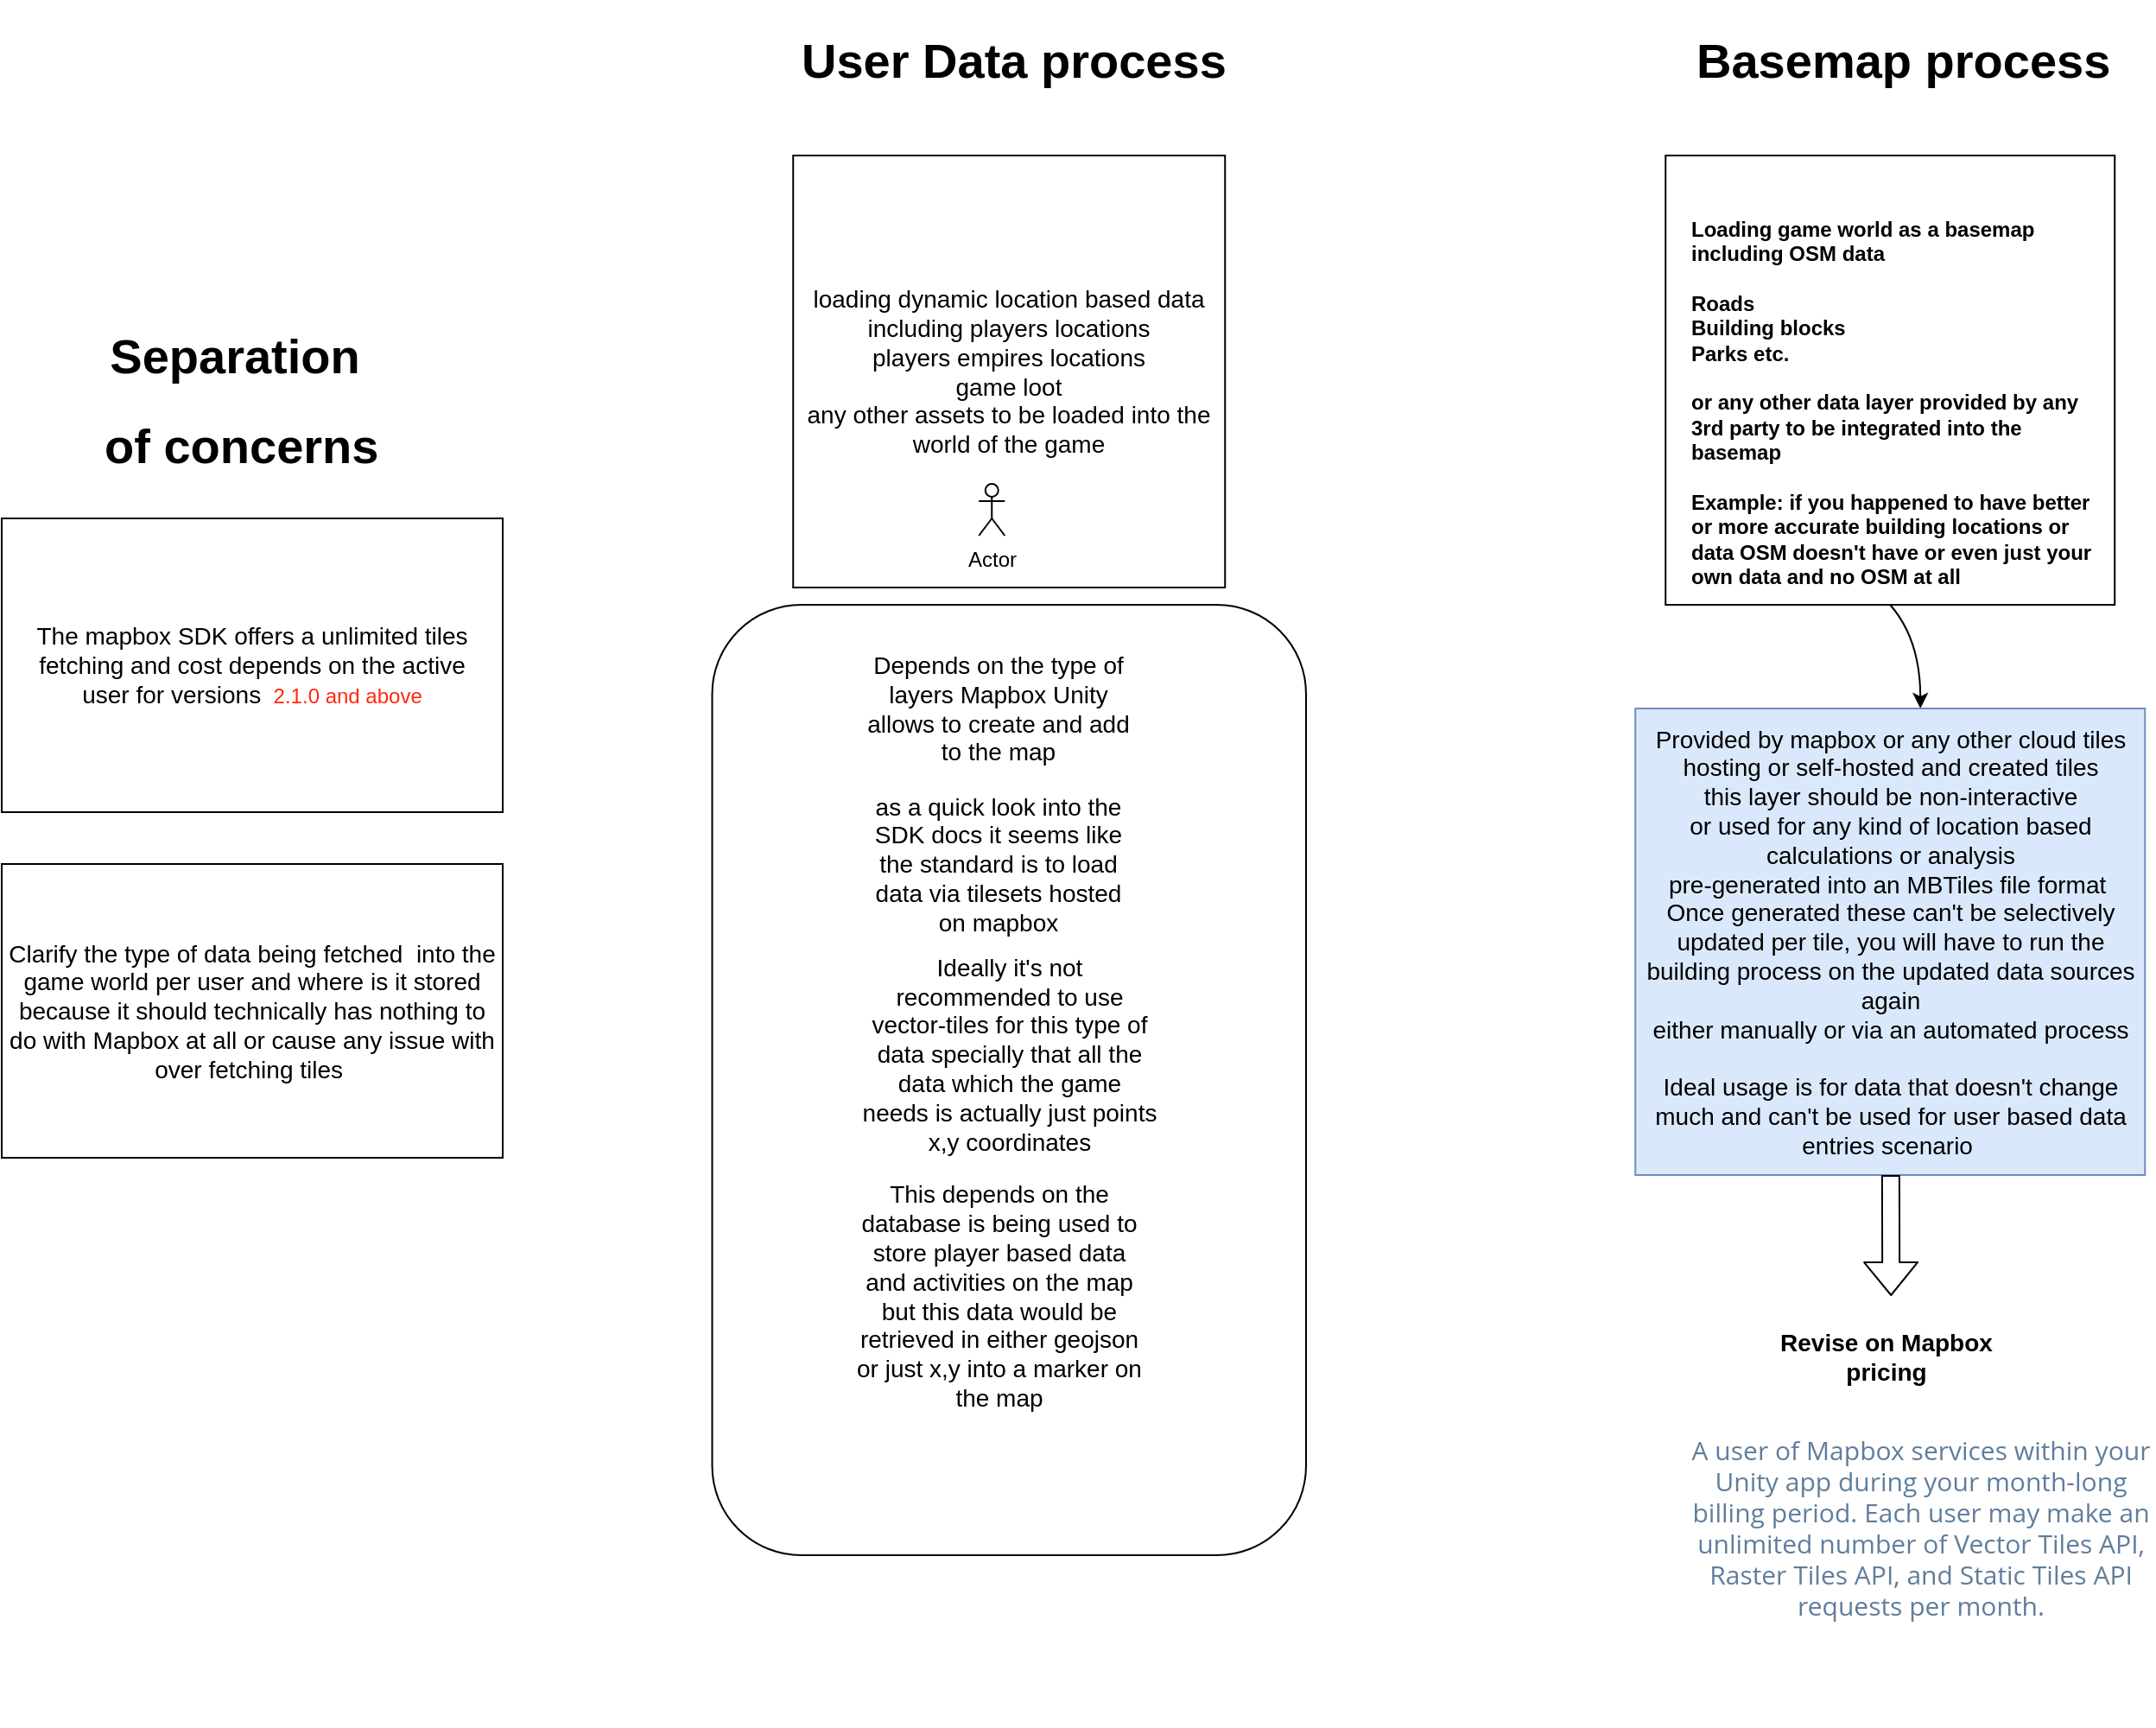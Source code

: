 <mxfile version="14.6.12" type="github">
  <diagram id="teF4p34R_M3iVLTVfffR" name="Page-1">
    <mxGraphModel dx="1596" dy="3134" grid="1" gridSize="10" guides="1" tooltips="1" connect="1" arrows="1" fold="1" page="1" pageScale="1" pageWidth="850" pageHeight="1100" math="0" shadow="0">
      <root>
        <mxCell id="0" />
        <mxCell id="1" parent="0" />
        <mxCell id="5qZYxId07lwyr9qLkioU-1" value="" style="whiteSpace=wrap;html=1;aspect=fixed;" vertex="1" parent="1">
          <mxGeometry x="1023.12" y="-1320" width="260" height="260" as="geometry" />
        </mxCell>
        <mxCell id="5qZYxId07lwyr9qLkioU-2" value="Loading game world as a basemap&lt;br&gt;including OSM data&lt;br&gt;&lt;br&gt;Roads&lt;br&gt;Building blocks&lt;br&gt;Parks etc.&lt;br&gt;&lt;br&gt;or any other data layer provided by any 3rd party to be integrated into the basemap&amp;nbsp;&lt;br&gt;&lt;br&gt;Example: if you happened to have better or more accurate building locations or data OSM doesn&#39;t have or even just your own data and no OSM at all" style="text;html=1;strokeColor=none;fillColor=none;align=left;verticalAlign=middle;whiteSpace=wrap;rounded=0;fontStyle=1" vertex="1" parent="1">
          <mxGeometry x="1035.62" y="-1285" width="240" height="215" as="geometry" />
        </mxCell>
        <mxCell id="5qZYxId07lwyr9qLkioU-3" value="loading dynamic location based data&lt;br style=&quot;font-size: 14px;&quot;&gt;including players locations&lt;br style=&quot;font-size: 14px;&quot;&gt;players empires locations&lt;br style=&quot;font-size: 14px;&quot;&gt;game loot&lt;br style=&quot;font-size: 14px;&quot;&gt;any other assets to be loaded into the world of the game" style="whiteSpace=wrap;html=1;aspect=fixed;fontSize=14;align=center;" vertex="1" parent="1">
          <mxGeometry x="518.12" y="-1320" width="250" height="250" as="geometry" />
        </mxCell>
        <mxCell id="5qZYxId07lwyr9qLkioU-4" value="Actor" style="shape=umlActor;verticalLabelPosition=bottom;verticalAlign=top;html=1;outlineConnect=0;" vertex="1" parent="1">
          <mxGeometry x="625.62" y="-1130" width="15" height="30" as="geometry" />
        </mxCell>
        <mxCell id="5qZYxId07lwyr9qLkioU-7" value="" style="curved=1;endArrow=classic;html=1;exitX=0.5;exitY=1;exitDx=0;exitDy=0;" edge="1" parent="1" source="5qZYxId07lwyr9qLkioU-1">
          <mxGeometry width="50" height="50" relative="1" as="geometry">
            <mxPoint x="875.62" y="-950" as="sourcePoint" />
            <mxPoint x="1170.62" y="-1000" as="targetPoint" />
            <Array as="points">
              <mxPoint x="1170.62" y="-1040" />
            </Array>
          </mxGeometry>
        </mxCell>
        <mxCell id="5qZYxId07lwyr9qLkioU-14" value="&#xa;&#xa;&lt;p class=&quot;color-gray mb18&quot; style=&quot;box-sizing: inherit; margin: 0px 0px 18px; padding: 0px; border: 0px; font-size: 15px; vertical-align: baseline; color: rgb(96, 125, 156); font-family: &amp;quot;open sans&amp;quot;, sans-serif; font-style: normal; font-weight: 400; letter-spacing: normal; text-indent: 0px; text-transform: none; word-spacing: 0px; background-color: rgb(255, 255, 255);&quot;&gt;A user of Mapbox services within your Unity app during your month-long billing period. Each user may make an unlimited number of Vector Tiles API, Raster Tiles API, and Static Tiles API requests per month.&lt;/p&gt;&lt;br class=&quot;Apple-interchange-newline&quot;&gt;&#xa;&#xa;" style="text;html=1;strokeColor=none;fillColor=none;align=center;verticalAlign=middle;whiteSpace=wrap;rounded=0;" vertex="1" parent="1">
          <mxGeometry x="1035.62" y="-600" width="270" height="180" as="geometry" />
        </mxCell>
        <mxCell id="5qZYxId07lwyr9qLkioU-15" value="Provided by mapbox or any other cloud tiles hosting or self-hosted and created tiles&lt;br style=&quot;font-size: 14px;&quot;&gt;this layer should be non-interactive&lt;br style=&quot;font-size: 14px;&quot;&gt;or used for any kind of location based calculations or analysis&lt;br style=&quot;font-size: 14px;&quot;&gt;pre-generated into an MBTiles file format&amp;nbsp;&lt;br style=&quot;font-size: 14px;&quot;&gt;Once generated these can&#39;t be selectively updated per tile, you will have to run the building process on the updated data sources again&lt;br style=&quot;font-size: 14px;&quot;&gt;either manually or via an automated process&lt;br style=&quot;font-size: 14px;&quot;&gt;&lt;br style=&quot;font-size: 14px;&quot;&gt;Ideal usage is for data that doesn&#39;t change much and can&#39;t be used for user based data entries scenario&amp;nbsp;" style="text;html=1;align=center;verticalAlign=middle;whiteSpace=wrap;rounded=0;fillColor=#dae8fc;strokeColor=#6c8ebf;fontSize=14;labelBorderColor=none;labelPosition=center;verticalLabelPosition=middle;horizontal=1;" vertex="1" parent="1">
          <mxGeometry x="1005.62" y="-1000" width="295" height="270" as="geometry" />
        </mxCell>
        <mxCell id="5qZYxId07lwyr9qLkioU-17" value="" style="shape=flexArrow;endArrow=classic;html=1;" edge="1" parent="1" source="5qZYxId07lwyr9qLkioU-15">
          <mxGeometry width="50" height="50" relative="1" as="geometry">
            <mxPoint x="1145.62" y="-700" as="sourcePoint" />
            <mxPoint x="1153.62" y="-660" as="targetPoint" />
          </mxGeometry>
        </mxCell>
        <mxCell id="5qZYxId07lwyr9qLkioU-21" value="&lt;h1&gt;&lt;span&gt;Basemap process&lt;/span&gt;&lt;br&gt;&lt;/h1&gt;" style="text;html=1;strokeColor=none;fillColor=none;spacing=5;spacingTop=-20;whiteSpace=wrap;overflow=hidden;rounded=0;fontSize=14;align=left;" vertex="1" parent="1">
          <mxGeometry x="1035.62" y="-1400" width="250" height="70" as="geometry" />
        </mxCell>
        <mxCell id="5qZYxId07lwyr9qLkioU-23" value="&lt;h1&gt;&lt;span&gt;User Data process&lt;/span&gt;&lt;br&gt;&lt;/h1&gt;" style="text;html=1;strokeColor=none;fillColor=none;spacing=5;spacingTop=-20;whiteSpace=wrap;overflow=hidden;rounded=0;fontSize=14;align=left;" vertex="1" parent="1">
          <mxGeometry x="518.12" y="-1400" width="267.5" height="70" as="geometry" />
        </mxCell>
        <mxCell id="5qZYxId07lwyr9qLkioU-25" value="Revise on Mapbox pricing" style="text;html=1;strokeColor=none;fillColor=none;align=center;verticalAlign=middle;whiteSpace=wrap;rounded=0;fontSize=14;fontStyle=1" vertex="1" parent="1">
          <mxGeometry x="1085.62" y="-670" width="130" height="90" as="geometry" />
        </mxCell>
        <mxCell id="5qZYxId07lwyr9qLkioU-26" value="" style="rounded=1;whiteSpace=wrap;html=1;fontSize=14;align=center;" vertex="1" parent="1">
          <mxGeometry x="471.25" y="-1060" width="343.75" height="550" as="geometry" />
        </mxCell>
        <mxCell id="5qZYxId07lwyr9qLkioU-27" value="Depends on the type of layers Mapbox Unity allows to create and add to the map" style="text;html=1;strokeColor=none;fillColor=none;align=center;verticalAlign=middle;whiteSpace=wrap;rounded=0;fontSize=14;" vertex="1" parent="1">
          <mxGeometry x="556.87" y="-1050" width="160" height="100" as="geometry" />
        </mxCell>
        <mxCell id="5qZYxId07lwyr9qLkioU-28" value="as a quick look into the SDK docs it seems like the standard is to load data via tilesets hosted on mapbox" style="text;html=1;strokeColor=none;fillColor=none;align=center;verticalAlign=middle;whiteSpace=wrap;rounded=0;fontSize=14;" vertex="1" parent="1">
          <mxGeometry x="556.87" y="-960" width="160" height="100" as="geometry" />
        </mxCell>
        <mxCell id="5qZYxId07lwyr9qLkioU-29" value="Ideally it&#39;s not recommended to use vector-tiles for this type of data specially that all the data which the game needs is actually just points x,y coordinates" style="text;html=1;strokeColor=none;fillColor=none;align=center;verticalAlign=middle;whiteSpace=wrap;rounded=0;fontSize=14;" vertex="1" parent="1">
          <mxGeometry x="556.87" y="-870" width="172.5" height="140" as="geometry" />
        </mxCell>
        <mxCell id="5qZYxId07lwyr9qLkioU-30" value="This depends on the database is being used to store player based data and activities on the map&lt;br&gt;but this data would be retrieved in either geojson or just x,y into a marker on the map" style="text;html=1;strokeColor=none;fillColor=none;align=center;verticalAlign=middle;whiteSpace=wrap;rounded=0;fontSize=14;" vertex="1" parent="1">
          <mxGeometry x="550.62" y="-730" width="172.5" height="140" as="geometry" />
        </mxCell>
        <mxCell id="5qZYxId07lwyr9qLkioU-31" value="&lt;span style=&quot;font-size: 28px&quot;&gt;&lt;b&gt;Separation&lt;/b&gt;&lt;/span&gt;&lt;h1&gt;&lt;span&gt;&amp;nbsp;of concerns&lt;/span&gt;&lt;br&gt;&lt;/h1&gt;" style="text;html=1;strokeColor=none;fillColor=none;spacing=5;spacingTop=-20;whiteSpace=wrap;overflow=hidden;rounded=0;fontSize=14;align=center;" vertex="1" parent="1">
          <mxGeometry x="100" y="-1210" width="190" height="100" as="geometry" />
        </mxCell>
        <mxCell id="5qZYxId07lwyr9qLkioU-35" value="" style="rounded=0;whiteSpace=wrap;html=1;labelBackgroundColor=none;fontFamily=Helvetica;fontSize=14;align=center;" vertex="1" parent="1">
          <mxGeometry x="60" y="-1110" width="290" height="170" as="geometry" />
        </mxCell>
        <mxCell id="5qZYxId07lwyr9qLkioU-36" value="The mapbox SDK offers a unlimited tiles fetching and cost depends on the active user for versions&amp;nbsp;&lt;span style=&quot;font-size: 12px;&quot;&gt;&lt;font color=&quot;#ff270f&quot;&gt;&amp;nbsp;2.1.0 and above&lt;/font&gt;&lt;/span&gt;" style="text;html=1;strokeColor=none;fillColor=none;align=center;verticalAlign=middle;whiteSpace=wrap;rounded=0;fontSize=14;fontFamily=Helvetica;labelBackgroundColor=none;" vertex="1" parent="1">
          <mxGeometry x="75" y="-1105" width="260" height="160" as="geometry" />
        </mxCell>
        <mxCell id="5qZYxId07lwyr9qLkioU-37" value="Clarify the type of data being fetched&amp;nbsp; into the game world per user and where is it stored&lt;br&gt;because it should technically has nothing to do with Mapbox at all or cause any issue with over fetching tiles&amp;nbsp;" style="rounded=0;whiteSpace=wrap;html=1;labelBackgroundColor=none;fontFamily=Helvetica;fontSize=14;align=center;" vertex="1" parent="1">
          <mxGeometry x="60" y="-910" width="290" height="170" as="geometry" />
        </mxCell>
      </root>
    </mxGraphModel>
  </diagram>
</mxfile>
